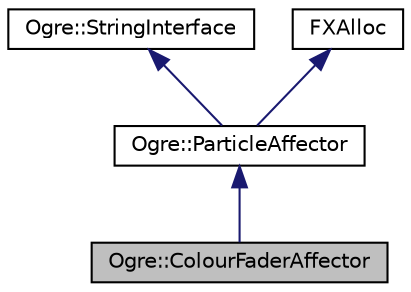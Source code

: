 digraph "Ogre::ColourFaderAffector"
{
  bgcolor="transparent";
  edge [fontname="Helvetica",fontsize="10",labelfontname="Helvetica",labelfontsize="10"];
  node [fontname="Helvetica",fontsize="10",shape=record];
  Node0 [label="Ogre::ColourFaderAffector",height=0.2,width=0.4,color="black", fillcolor="grey75", style="filled", fontcolor="black"];
  Node1 -> Node0 [dir="back",color="midnightblue",fontsize="10",style="solid",fontname="Helvetica"];
  Node1 [label="Ogre::ParticleAffector",height=0.2,width=0.4,color="black",URL="$class_ogre_1_1_particle_affector.html",tooltip="Abstract class defining the interface to be implemented by particle affectors. "];
  Node2 -> Node1 [dir="back",color="midnightblue",fontsize="10",style="solid",fontname="Helvetica"];
  Node2 [label="Ogre::StringInterface",height=0.2,width=0.4,color="black",URL="$class_ogre_1_1_string_interface.html",tooltip="Class defining the common interface which classes can use to present a reflection-style, self-defining parameter set to callers. "];
  Node3 -> Node1 [dir="back",color="midnightblue",fontsize="10",style="solid",fontname="Helvetica"];
  Node3 [label="FXAlloc",height=0.2,width=0.4,color="black",URL="$class_ogre_1_1_allocated_object.html"];
}
